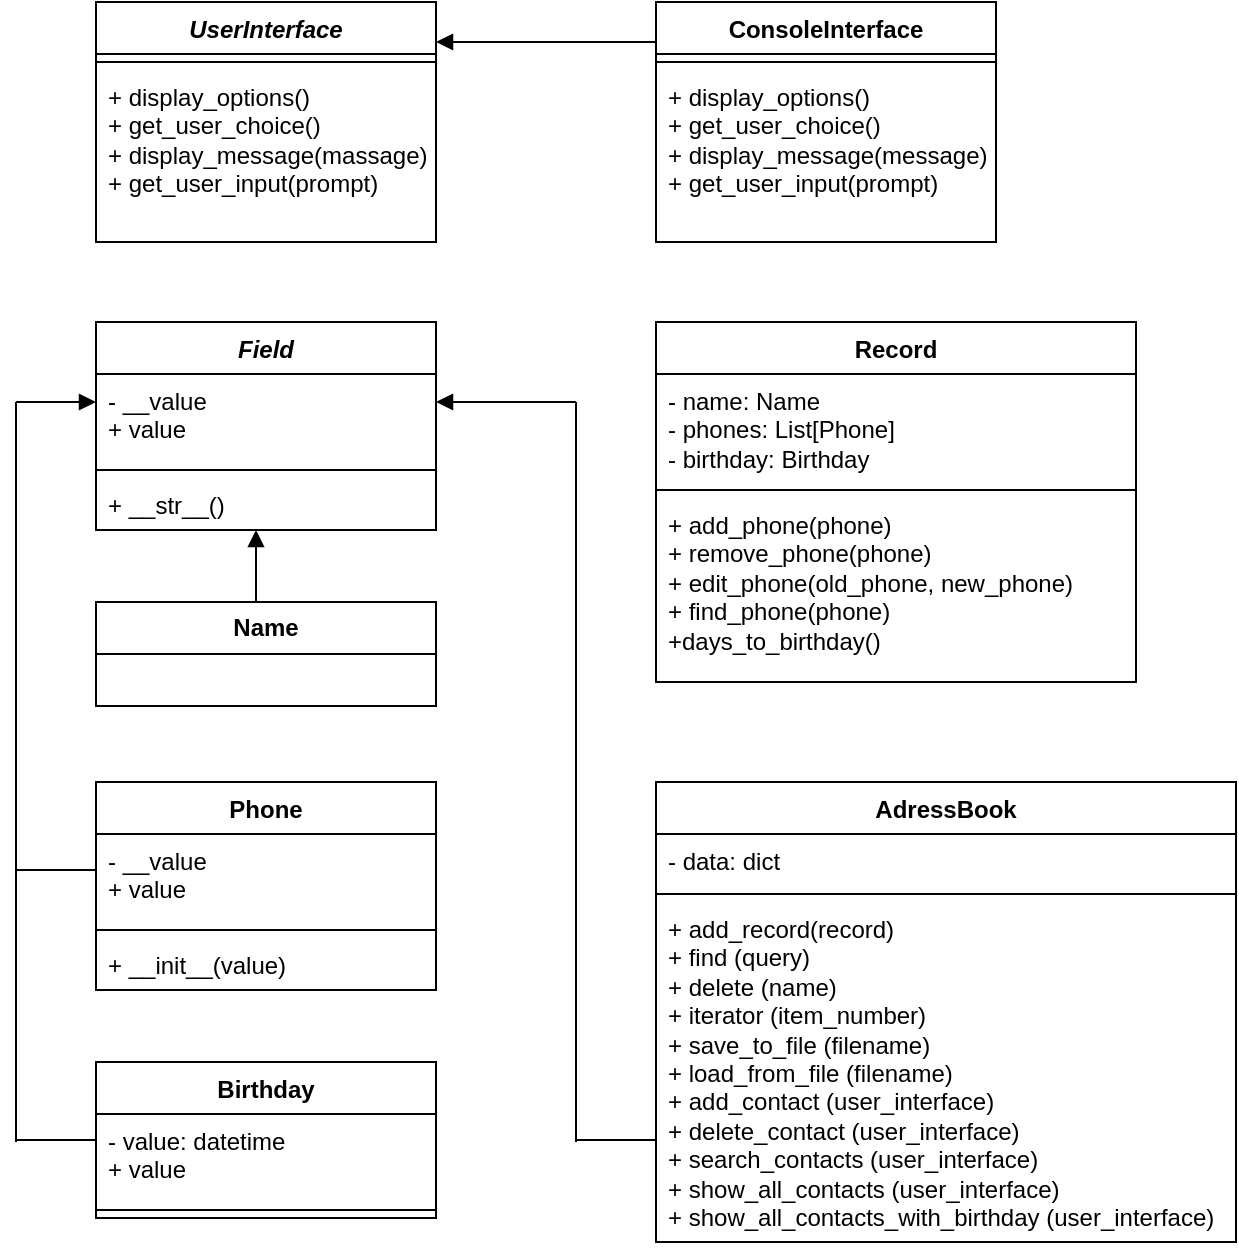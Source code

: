 <mxfile version="22.1.16" type="device">
  <diagram name="Сторінка-1" id="0KUMFuOw5NdQJqFZvEUN">
    <mxGraphModel dx="2269" dy="1451" grid="1" gridSize="10" guides="1" tooltips="1" connect="1" arrows="1" fold="1" page="1" pageScale="1" pageWidth="827" pageHeight="1169" math="0" shadow="0">
      <root>
        <mxCell id="0" />
        <mxCell id="1" parent="0" />
        <mxCell id="qA8wHZBTREFe5AcYhmSy-1" value="&lt;i&gt;UserInterface&lt;/i&gt;" style="swimlane;fontStyle=1;align=center;verticalAlign=top;childLayout=stackLayout;horizontal=1;startSize=26;horizontalStack=0;resizeParent=1;resizeParentMax=0;resizeLast=0;collapsible=1;marginBottom=0;whiteSpace=wrap;html=1;" vertex="1" parent="1">
          <mxGeometry x="120" y="40" width="170" height="120" as="geometry" />
        </mxCell>
        <mxCell id="qA8wHZBTREFe5AcYhmSy-3" value="" style="line;strokeWidth=1;fillColor=none;align=left;verticalAlign=middle;spacingTop=-1;spacingLeft=3;spacingRight=3;rotatable=0;labelPosition=right;points=[];portConstraint=eastwest;strokeColor=inherit;" vertex="1" parent="qA8wHZBTREFe5AcYhmSy-1">
          <mxGeometry y="26" width="170" height="8" as="geometry" />
        </mxCell>
        <mxCell id="qA8wHZBTREFe5AcYhmSy-4" value="+ display_options()&lt;br&gt;+ get_user_choice()&lt;br&gt;+ display_message(massage)&lt;br&gt;+ get_user_input(prompt)" style="text;strokeColor=none;fillColor=none;align=left;verticalAlign=top;spacingLeft=4;spacingRight=4;overflow=hidden;rotatable=0;points=[[0,0.5],[1,0.5]];portConstraint=eastwest;whiteSpace=wrap;html=1;" vertex="1" parent="qA8wHZBTREFe5AcYhmSy-1">
          <mxGeometry y="34" width="170" height="86" as="geometry" />
        </mxCell>
        <mxCell id="qA8wHZBTREFe5AcYhmSy-5" value="ConsoleInterface" style="swimlane;fontStyle=1;align=center;verticalAlign=top;childLayout=stackLayout;horizontal=1;startSize=26;horizontalStack=0;resizeParent=1;resizeParentMax=0;resizeLast=0;collapsible=1;marginBottom=0;whiteSpace=wrap;html=1;" vertex="1" parent="1">
          <mxGeometry x="400" y="40" width="170" height="120" as="geometry" />
        </mxCell>
        <mxCell id="qA8wHZBTREFe5AcYhmSy-7" value="" style="line;strokeWidth=1;fillColor=none;align=left;verticalAlign=middle;spacingTop=-1;spacingLeft=3;spacingRight=3;rotatable=0;labelPosition=right;points=[];portConstraint=eastwest;strokeColor=inherit;" vertex="1" parent="qA8wHZBTREFe5AcYhmSy-5">
          <mxGeometry y="26" width="170" height="8" as="geometry" />
        </mxCell>
        <mxCell id="qA8wHZBTREFe5AcYhmSy-8" value="+ display_options()&lt;br&gt;+ get_user_choice()&lt;br&gt;+ display_message(message)&lt;br&gt;+ get_user_input(prompt)" style="text;strokeColor=none;fillColor=none;align=left;verticalAlign=top;spacingLeft=4;spacingRight=4;overflow=hidden;rotatable=0;points=[[0,0.5],[1,0.5]];portConstraint=eastwest;whiteSpace=wrap;html=1;" vertex="1" parent="qA8wHZBTREFe5AcYhmSy-5">
          <mxGeometry y="34" width="170" height="86" as="geometry" />
        </mxCell>
        <mxCell id="qA8wHZBTREFe5AcYhmSy-10" style="edgeStyle=orthogonalEdgeStyle;rounded=0;orthogonalLoop=1;jettySize=auto;html=1;exitX=1;exitY=0.5;exitDx=0;exitDy=0;" edge="1" parent="qA8wHZBTREFe5AcYhmSy-5" source="qA8wHZBTREFe5AcYhmSy-8" target="qA8wHZBTREFe5AcYhmSy-8">
          <mxGeometry relative="1" as="geometry" />
        </mxCell>
        <mxCell id="qA8wHZBTREFe5AcYhmSy-12" value="" style="html=1;verticalAlign=bottom;endArrow=block;curved=0;rounded=0;" edge="1" parent="1">
          <mxGeometry width="80" relative="1" as="geometry">
            <mxPoint x="400" y="60" as="sourcePoint" />
            <mxPoint x="290" y="60" as="targetPoint" />
          </mxGeometry>
        </mxCell>
        <mxCell id="qA8wHZBTREFe5AcYhmSy-21" value="&lt;b&gt;Name&lt;/b&gt;" style="swimlane;fontStyle=0;childLayout=stackLayout;horizontal=1;startSize=26;fillColor=none;horizontalStack=0;resizeParent=1;resizeParentMax=0;resizeLast=0;collapsible=1;marginBottom=0;whiteSpace=wrap;html=1;" vertex="1" parent="1">
          <mxGeometry x="120" y="340" width="170" height="52" as="geometry" />
        </mxCell>
        <mxCell id="qA8wHZBTREFe5AcYhmSy-25" value="&lt;i&gt;Field&lt;/i&gt;" style="swimlane;fontStyle=1;align=center;verticalAlign=top;childLayout=stackLayout;horizontal=1;startSize=26;horizontalStack=0;resizeParent=1;resizeParentMax=0;resizeLast=0;collapsible=1;marginBottom=0;whiteSpace=wrap;html=1;" vertex="1" parent="1">
          <mxGeometry x="120" y="200" width="170" height="104" as="geometry" />
        </mxCell>
        <mxCell id="qA8wHZBTREFe5AcYhmSy-26" value="- __value&lt;br&gt;+ value" style="text;strokeColor=none;fillColor=none;align=left;verticalAlign=top;spacingLeft=4;spacingRight=4;overflow=hidden;rotatable=0;points=[[0,0.5],[1,0.5]];portConstraint=eastwest;whiteSpace=wrap;html=1;" vertex="1" parent="qA8wHZBTREFe5AcYhmSy-25">
          <mxGeometry y="26" width="170" height="44" as="geometry" />
        </mxCell>
        <mxCell id="qA8wHZBTREFe5AcYhmSy-27" value="" style="line;strokeWidth=1;fillColor=none;align=left;verticalAlign=middle;spacingTop=-1;spacingLeft=3;spacingRight=3;rotatable=0;labelPosition=right;points=[];portConstraint=eastwest;strokeColor=inherit;" vertex="1" parent="qA8wHZBTREFe5AcYhmSy-25">
          <mxGeometry y="70" width="170" height="8" as="geometry" />
        </mxCell>
        <mxCell id="qA8wHZBTREFe5AcYhmSy-28" value="+ __str__()" style="text;strokeColor=none;fillColor=none;align=left;verticalAlign=top;spacingLeft=4;spacingRight=4;overflow=hidden;rotatable=0;points=[[0,0.5],[1,0.5]];portConstraint=eastwest;whiteSpace=wrap;html=1;" vertex="1" parent="qA8wHZBTREFe5AcYhmSy-25">
          <mxGeometry y="78" width="170" height="26" as="geometry" />
        </mxCell>
        <mxCell id="qA8wHZBTREFe5AcYhmSy-29" value="Record" style="swimlane;fontStyle=1;align=center;verticalAlign=top;childLayout=stackLayout;horizontal=1;startSize=26;horizontalStack=0;resizeParent=1;resizeParentMax=0;resizeLast=0;collapsible=1;marginBottom=0;whiteSpace=wrap;html=1;" vertex="1" parent="1">
          <mxGeometry x="400" y="200" width="240" height="180" as="geometry" />
        </mxCell>
        <mxCell id="qA8wHZBTREFe5AcYhmSy-30" value="- name: Name&lt;br&gt;- phones: List[Phone]&lt;br&gt;- birthday: Birthday" style="text;strokeColor=none;fillColor=none;align=left;verticalAlign=top;spacingLeft=4;spacingRight=4;overflow=hidden;rotatable=0;points=[[0,0.5],[1,0.5]];portConstraint=eastwest;whiteSpace=wrap;html=1;" vertex="1" parent="qA8wHZBTREFe5AcYhmSy-29">
          <mxGeometry y="26" width="240" height="54" as="geometry" />
        </mxCell>
        <mxCell id="qA8wHZBTREFe5AcYhmSy-31" value="" style="line;strokeWidth=1;fillColor=none;align=left;verticalAlign=middle;spacingTop=-1;spacingLeft=3;spacingRight=3;rotatable=0;labelPosition=right;points=[];portConstraint=eastwest;strokeColor=inherit;" vertex="1" parent="qA8wHZBTREFe5AcYhmSy-29">
          <mxGeometry y="80" width="240" height="8" as="geometry" />
        </mxCell>
        <mxCell id="qA8wHZBTREFe5AcYhmSy-32" value="+ add_phone(phone)&lt;br&gt;+ remove_phone(phone)&lt;br&gt;+ edit_phone(old_phone, new_phone)&lt;br&gt;+ find_phone(phone)&lt;br&gt;+days_to_birthday()" style="text;strokeColor=none;fillColor=none;align=left;verticalAlign=top;spacingLeft=4;spacingRight=4;overflow=hidden;rotatable=0;points=[[0,0.5],[1,0.5]];portConstraint=eastwest;whiteSpace=wrap;html=1;" vertex="1" parent="qA8wHZBTREFe5AcYhmSy-29">
          <mxGeometry y="88" width="240" height="92" as="geometry" />
        </mxCell>
        <mxCell id="qA8wHZBTREFe5AcYhmSy-33" value="Phone" style="swimlane;fontStyle=1;align=center;verticalAlign=top;childLayout=stackLayout;horizontal=1;startSize=26;horizontalStack=0;resizeParent=1;resizeParentMax=0;resizeLast=0;collapsible=1;marginBottom=0;whiteSpace=wrap;html=1;" vertex="1" parent="1">
          <mxGeometry x="120" y="430" width="170" height="104" as="geometry" />
        </mxCell>
        <mxCell id="qA8wHZBTREFe5AcYhmSy-34" value="- __value&lt;br&gt;+ value" style="text;strokeColor=none;fillColor=none;align=left;verticalAlign=top;spacingLeft=4;spacingRight=4;overflow=hidden;rotatable=0;points=[[0,0.5],[1,0.5]];portConstraint=eastwest;whiteSpace=wrap;html=1;" vertex="1" parent="qA8wHZBTREFe5AcYhmSy-33">
          <mxGeometry y="26" width="170" height="44" as="geometry" />
        </mxCell>
        <mxCell id="qA8wHZBTREFe5AcYhmSy-35" value="" style="line;strokeWidth=1;fillColor=none;align=left;verticalAlign=middle;spacingTop=-1;spacingLeft=3;spacingRight=3;rotatable=0;labelPosition=right;points=[];portConstraint=eastwest;strokeColor=inherit;" vertex="1" parent="qA8wHZBTREFe5AcYhmSy-33">
          <mxGeometry y="70" width="170" height="8" as="geometry" />
        </mxCell>
        <mxCell id="qA8wHZBTREFe5AcYhmSy-36" value="+ __init__(value)" style="text;strokeColor=none;fillColor=none;align=left;verticalAlign=top;spacingLeft=4;spacingRight=4;overflow=hidden;rotatable=0;points=[[0,0.5],[1,0.5]];portConstraint=eastwest;whiteSpace=wrap;html=1;" vertex="1" parent="qA8wHZBTREFe5AcYhmSy-33">
          <mxGeometry y="78" width="170" height="26" as="geometry" />
        </mxCell>
        <mxCell id="qA8wHZBTREFe5AcYhmSy-37" value="Birthday" style="swimlane;fontStyle=1;align=center;verticalAlign=top;childLayout=stackLayout;horizontal=1;startSize=26;horizontalStack=0;resizeParent=1;resizeParentMax=0;resizeLast=0;collapsible=1;marginBottom=0;whiteSpace=wrap;html=1;" vertex="1" parent="1">
          <mxGeometry x="120" y="570" width="170" height="78" as="geometry" />
        </mxCell>
        <mxCell id="qA8wHZBTREFe5AcYhmSy-38" value="- value: datetime&lt;br&gt;+ value" style="text;strokeColor=none;fillColor=none;align=left;verticalAlign=top;spacingLeft=4;spacingRight=4;overflow=hidden;rotatable=0;points=[[0,0.5],[1,0.5]];portConstraint=eastwest;whiteSpace=wrap;html=1;" vertex="1" parent="qA8wHZBTREFe5AcYhmSy-37">
          <mxGeometry y="26" width="170" height="44" as="geometry" />
        </mxCell>
        <mxCell id="qA8wHZBTREFe5AcYhmSy-39" value="" style="line;strokeWidth=1;fillColor=none;align=left;verticalAlign=middle;spacingTop=-1;spacingLeft=3;spacingRight=3;rotatable=0;labelPosition=right;points=[];portConstraint=eastwest;strokeColor=inherit;" vertex="1" parent="qA8wHZBTREFe5AcYhmSy-37">
          <mxGeometry y="70" width="170" height="8" as="geometry" />
        </mxCell>
        <mxCell id="qA8wHZBTREFe5AcYhmSy-41" value="AdressBook" style="swimlane;fontStyle=1;align=center;verticalAlign=top;childLayout=stackLayout;horizontal=1;startSize=26;horizontalStack=0;resizeParent=1;resizeParentMax=0;resizeLast=0;collapsible=1;marginBottom=0;whiteSpace=wrap;html=1;" vertex="1" parent="1">
          <mxGeometry x="400" y="430" width="290" height="230" as="geometry" />
        </mxCell>
        <mxCell id="qA8wHZBTREFe5AcYhmSy-42" value="- data: dict" style="text;strokeColor=none;fillColor=none;align=left;verticalAlign=top;spacingLeft=4;spacingRight=4;overflow=hidden;rotatable=0;points=[[0,0.5],[1,0.5]];portConstraint=eastwest;whiteSpace=wrap;html=1;" vertex="1" parent="qA8wHZBTREFe5AcYhmSy-41">
          <mxGeometry y="26" width="290" height="26" as="geometry" />
        </mxCell>
        <mxCell id="qA8wHZBTREFe5AcYhmSy-43" value="" style="line;strokeWidth=1;fillColor=none;align=left;verticalAlign=middle;spacingTop=-1;spacingLeft=3;spacingRight=3;rotatable=0;labelPosition=right;points=[];portConstraint=eastwest;strokeColor=inherit;" vertex="1" parent="qA8wHZBTREFe5AcYhmSy-41">
          <mxGeometry y="52" width="290" height="8" as="geometry" />
        </mxCell>
        <mxCell id="qA8wHZBTREFe5AcYhmSy-44" value="+ add_record(record)&lt;br&gt;+ find (query)&lt;br&gt;+ delete (name)&lt;br&gt;+ iterator (item_number)&lt;br&gt;+ save_to_file (filename)&lt;br&gt;+ load_from_file (filename)&lt;br&gt;+ add_contact (user_interface)&lt;br&gt;+ delete_contact (user_interface)&lt;br&gt;+ search_contacts (user_interface)&lt;br&gt;+ show_all_contacts (user_interface)&lt;br&gt;+ show_all_contacts_with_birthday (user_interface)" style="text;strokeColor=none;fillColor=none;align=left;verticalAlign=top;spacingLeft=4;spacingRight=4;overflow=hidden;rotatable=0;points=[[0,0.5],[1,0.5]];portConstraint=eastwest;whiteSpace=wrap;html=1;" vertex="1" parent="qA8wHZBTREFe5AcYhmSy-41">
          <mxGeometry y="60" width="290" height="170" as="geometry" />
        </mxCell>
        <mxCell id="qA8wHZBTREFe5AcYhmSy-45" value="" style="html=1;verticalAlign=bottom;endArrow=block;curved=0;rounded=0;" edge="1" parent="1">
          <mxGeometry width="80" relative="1" as="geometry">
            <mxPoint x="200" y="340" as="sourcePoint" />
            <mxPoint x="200" y="304" as="targetPoint" />
          </mxGeometry>
        </mxCell>
        <mxCell id="qA8wHZBTREFe5AcYhmSy-46" value="" style="html=1;verticalAlign=bottom;endArrow=block;curved=0;rounded=0;" edge="1" parent="1">
          <mxGeometry x="-1" y="252" width="80" relative="1" as="geometry">
            <mxPoint x="80" y="240" as="sourcePoint" />
            <mxPoint x="120" y="240" as="targetPoint" />
            <mxPoint x="-250" y="222" as="offset" />
          </mxGeometry>
        </mxCell>
        <mxCell id="qA8wHZBTREFe5AcYhmSy-48" value="" style="endArrow=none;html=1;edgeStyle=orthogonalEdgeStyle;rounded=0;" edge="1" parent="1">
          <mxGeometry relative="1" as="geometry">
            <mxPoint x="80" y="240" as="sourcePoint" />
            <mxPoint x="80" y="610" as="targetPoint" />
          </mxGeometry>
        </mxCell>
        <mxCell id="qA8wHZBTREFe5AcYhmSy-51" value="" style="line;strokeWidth=1;fillColor=none;align=left;verticalAlign=middle;spacingTop=-1;spacingLeft=3;spacingRight=3;rotatable=0;labelPosition=right;points=[];portConstraint=eastwest;strokeColor=inherit;" vertex="1" parent="1">
          <mxGeometry x="80" y="470" width="40" height="8" as="geometry" />
        </mxCell>
        <mxCell id="qA8wHZBTREFe5AcYhmSy-52" value="" style="line;strokeWidth=1;fillColor=none;align=left;verticalAlign=middle;spacingTop=-1;spacingLeft=3;spacingRight=3;rotatable=0;labelPosition=right;points=[];portConstraint=eastwest;strokeColor=inherit;" vertex="1" parent="1">
          <mxGeometry x="80" y="605" width="40" height="8" as="geometry" />
        </mxCell>
        <mxCell id="qA8wHZBTREFe5AcYhmSy-53" value="" style="endArrow=none;html=1;edgeStyle=orthogonalEdgeStyle;rounded=0;" edge="1" parent="1">
          <mxGeometry relative="1" as="geometry">
            <mxPoint x="360" y="240" as="sourcePoint" />
            <mxPoint x="360" y="610" as="targetPoint" />
          </mxGeometry>
        </mxCell>
        <mxCell id="qA8wHZBTREFe5AcYhmSy-54" value="" style="html=1;verticalAlign=bottom;endArrow=block;curved=0;rounded=0;" edge="1" parent="1">
          <mxGeometry width="80" relative="1" as="geometry">
            <mxPoint x="360" y="240" as="sourcePoint" />
            <mxPoint x="290" y="240" as="targetPoint" />
          </mxGeometry>
        </mxCell>
        <mxCell id="qA8wHZBTREFe5AcYhmSy-55" value="" style="line;strokeWidth=1;fillColor=none;align=left;verticalAlign=middle;spacingTop=-1;spacingLeft=3;spacingRight=3;rotatable=0;labelPosition=right;points=[];portConstraint=eastwest;strokeColor=inherit;" vertex="1" parent="1">
          <mxGeometry x="360" y="593" width="40" height="32" as="geometry" />
        </mxCell>
      </root>
    </mxGraphModel>
  </diagram>
</mxfile>
